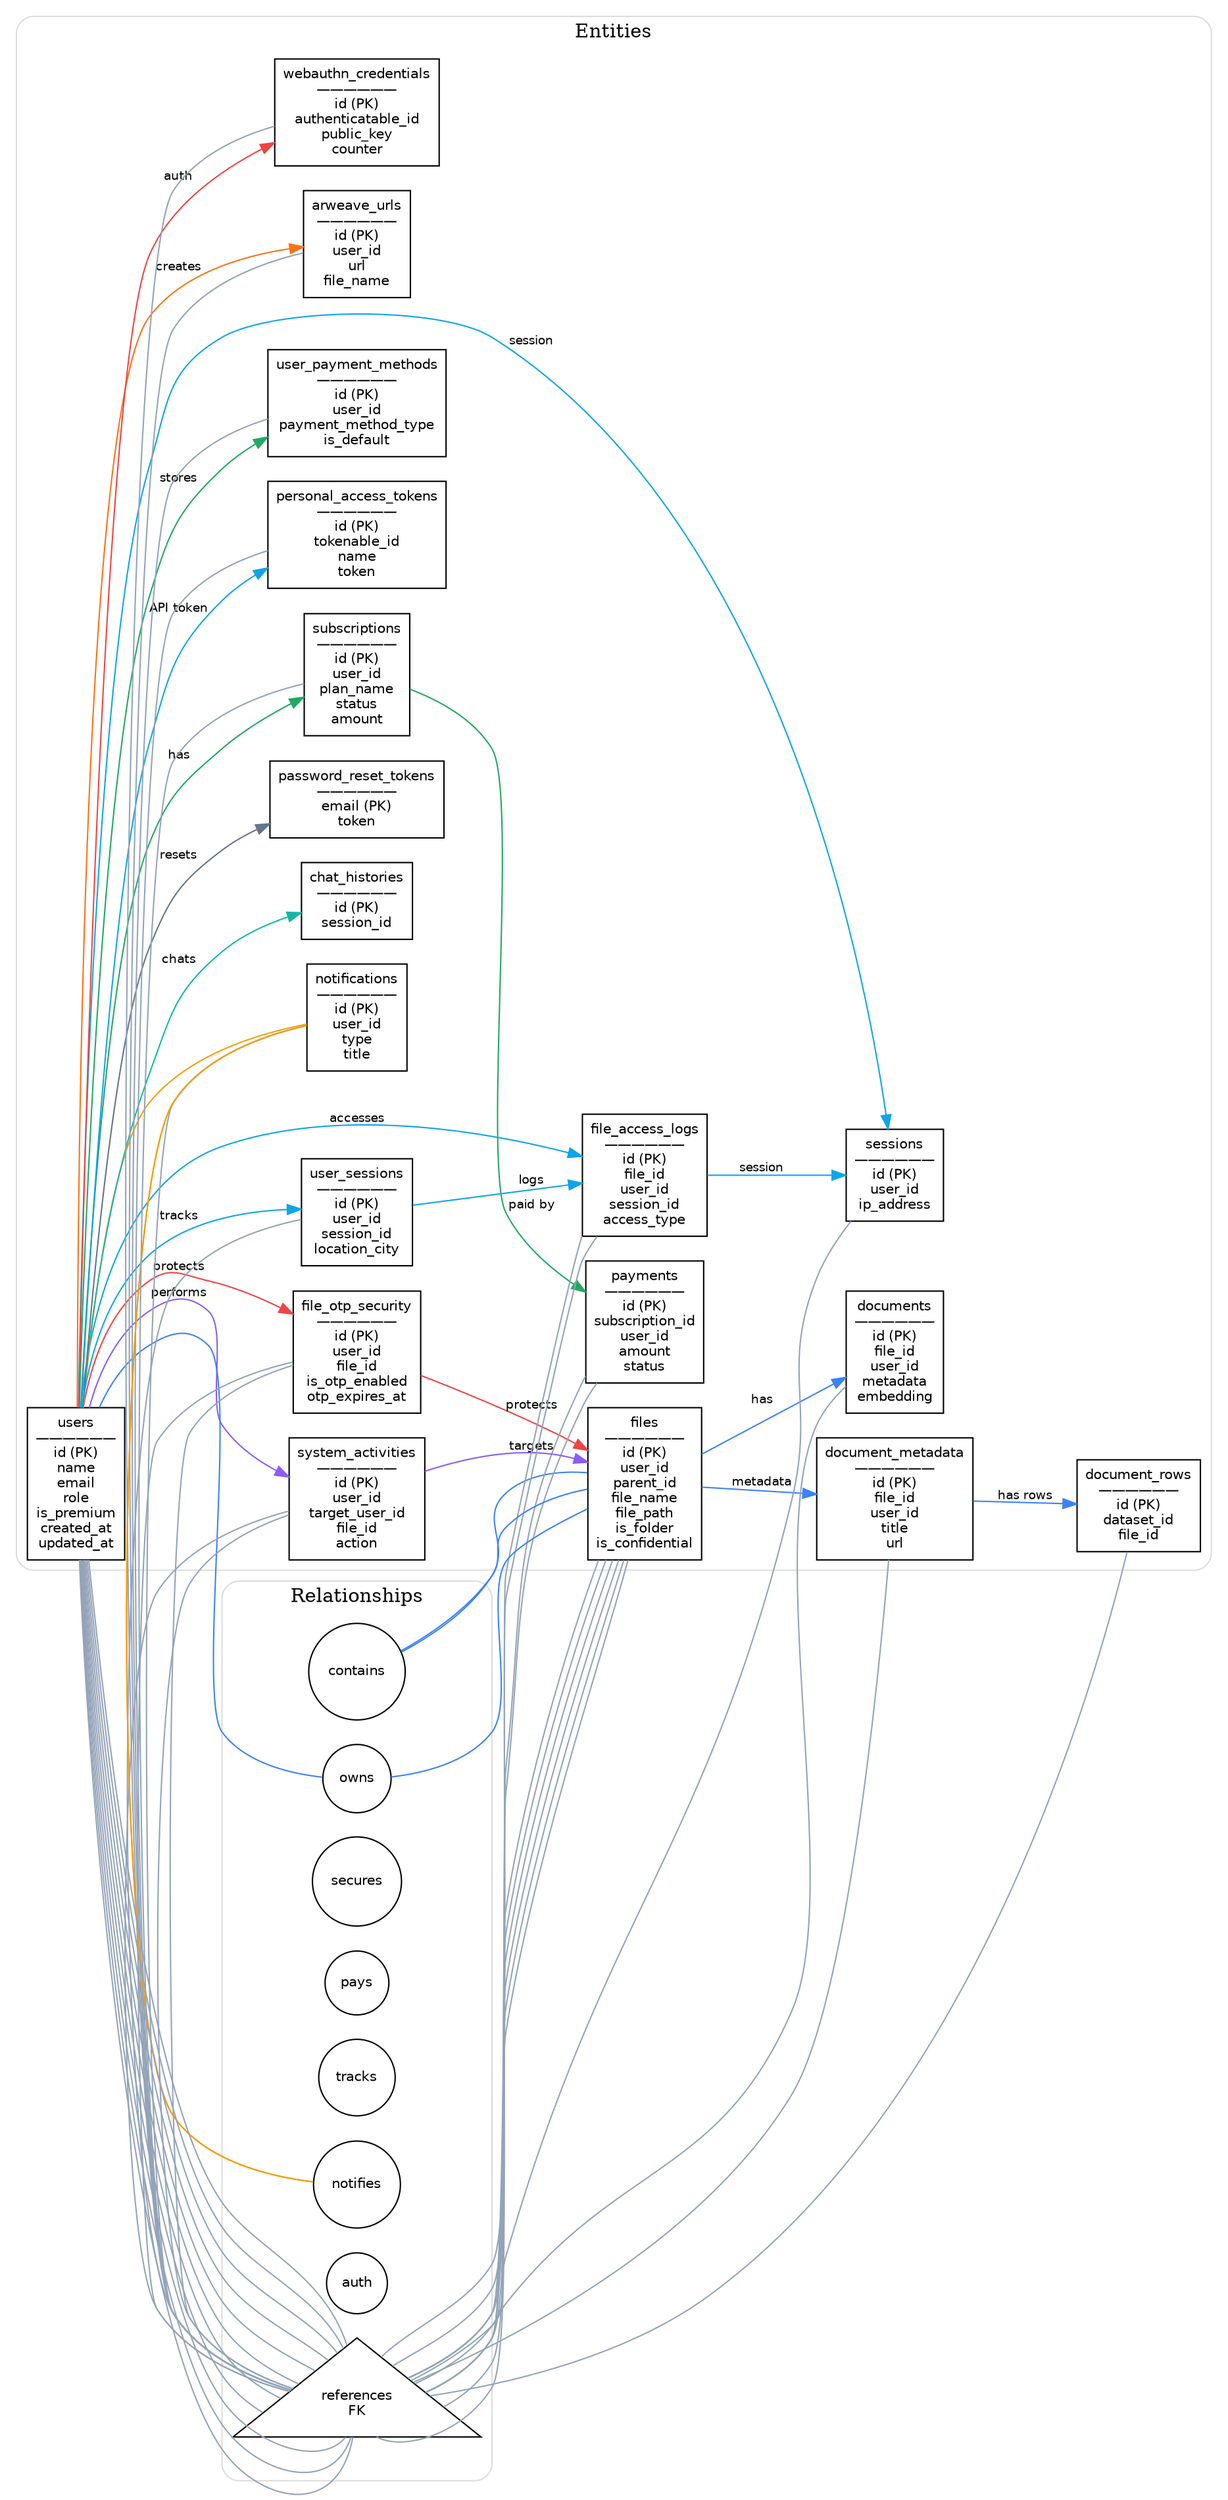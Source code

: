 digraph SecureDocsERD {
  graph [rankdir=LR, bgcolor="#ffffff"];
  node [fontname="Helvetica", fontsize=10, margin=0.08];
  edge [fontname="Helvetica", fontsize=9, color="#555555"];

  subgraph cluster_entities {
    label="Entities";
    color="#dddddd";
    style="rounded";

    users [shape=box, label="users\n——————\nid (PK)\nname\nemail\nrole\nis_premium\ncreated_at\nupdated_at"];
    files [shape=box, label="files\n——————\nid (PK)\nuser_id\nparent_id\nfile_name\nfile_path\nis_folder\nis_confidential"];
    documents [shape=box, label="documents\n——————\nid (PK)\nfile_id\nuser_id\nmetadata\nembedding"];
    document_metadata [shape=box, label="document_metadata\n——————\nid (PK)\nfile_id\nuser_id\ntitle\nurl"];
    document_rows [shape=box, label="document_rows\n——————\nid (PK)\ndataset_id\nfile_id"];
    file_otp_security [shape=box, label="file_otp_security\n——————\nid (PK)\nuser_id\nfile_id\nis_otp_enabled\notp_expires_at"];
    subscriptions [shape=box, label="subscriptions\n——————\nid (PK)\nuser_id\nplan_name\nstatus\namount"];
    payments [shape=box, label="payments\n——————\nid (PK)\nsubscription_id\nuser_id\namount\nstatus"];
    user_payment_methods [shape=box, label="user_payment_methods\n——————\nid (PK)\nuser_id\npayment_method_type\nis_default"];
    arweave_urls [shape=box, label="arweave_urls\n——————\nid (PK)\nuser_id\nurl\nfile_name"];
    system_activities [shape=box, label="system_activities\n——————\nid (PK)\nuser_id\ntarget_user_id\nfile_id\naction"];
    file_access_logs [shape=box, label="file_access_logs\n——————\nid (PK)\nfile_id\nuser_id\nsession_id\naccess_type"];
    notifications [shape=box, label="notifications\n——————\nid (PK)\nuser_id\ntype\ntitle"];
    chat_histories [shape=box, label="chat_histories\n——————\nid (PK)\nsession_id"];
    password_reset_tokens [shape=box, label="password_reset_tokens\n——————\nemail (PK)\ntoken"];
    sessions [shape=box, label="sessions\n——————\nid (PK)\nuser_id\nip_address"];
    personal_access_tokens [shape=box, label="personal_access_tokens\n——————\nid (PK)\ntokenable_id\nname\ntoken"];
    user_sessions [shape=box, label="user_sessions\n——————\nid (PK)\nuser_id\nsession_id\nlocation_city"];
    webauthn_credentials [shape=box, label="webauthn_credentials\n——————\nid (PK)\nauthenticatable_id\npublic_key\ncounter"];
  }

  subgraph cluster_relationships {
    label="Relationships";
    color="#dddddd";
    style="rounded";

    owns [shape=circle, label="owns"];
    contains [shape=circle, label="contains"];
    secures [shape=circle, label="secures"];
    pays [shape=circle, label="pays"];
    tracks [shape=circle, label="tracks"];
    notifies [shape=circle, label="notifies"];
    authenticates [shape=circle, label="auth"];
    references [shape=triangle, label="references\nFK"];
  }

  users -> owns -> files [arrowhead=none, color="#3b82f6"];
  files -> contains -> files [arrowhead=none, color="#3b82f6"];
  files -> documents [label="has", color="#3b82f6"];
  files -> document_metadata [label="metadata", color="#3b82f6"];
  document_metadata -> document_rows [label="has rows", color="#3b82f6"];
  users -> subscriptions [label="has", color="#22a862"];
  subscriptions -> payments [label="paid by", color="#22a862"];
  users -> user_payment_methods [label="stores", color="#22a862"];
  users -> arweave_urls [label="creates", color="#f97316"];
  users -> system_activities [label="performs", color="#8b5cf6"];
  system_activities -> files [label="targets", color="#8b5cf6"];
  users -> file_otp_security -> files [label="protects", color="#ef4444"];
  users -> file_access_logs [label="accesses", color="#0ea5e9"];
  file_access_logs -> sessions [label="session", color="#0ea5e9"];
  users -> notifications -> notifies [arrowhead=none, color="#f59e0b"];
  notifies -> notifications [arrowhead=none, color="#f59e0b"];
  users -> chat_histories [label="chats", color="#14b8a6"];
  users -> password_reset_tokens [label="resets", color="#64748b"];
  users -> sessions [label="session", color="#0ea5e9"];
  users -> personal_access_tokens [label="API token", color="#0ea5e9"];
  users -> user_sessions [label="tracks", color="#0ea5e9"];
  user_sessions -> file_access_logs [label="logs", color="#0ea5e9"];
  users -> webauthn_credentials [label="auth", color="#ef4444"];

  documents -> references -> files [arrowhead=none, color="#94a3b8"];
  document_metadata -> references -> files [arrowhead=none, color="#94a3b8"];
  document_rows -> references -> files [arrowhead=none, color="#94a3b8"];
  payments -> references -> subscriptions [arrowhead=none, color="#94a3b8"];
  payments -> references -> users [arrowhead=none, color="#94a3b8"];
  user_payment_methods -> references -> users [arrowhead=none, color="#94a3b8"];
  file_otp_security -> references -> users [arrowhead=none, color="#94a3b8"];
  file_otp_security -> references -> files [arrowhead=none, color="#94a3b8"];
  arweave_urls -> references -> users [arrowhead=none, color="#94a3b8"];
  system_activities -> references -> users [arrowhead=none, color="#94a3b8"];
  system_activities -> references -> files [arrowhead=none, color="#94a3b8"];
  file_access_logs -> references -> users [arrowhead=none, color="#94a3b8"];
  file_access_logs -> references -> files [arrowhead=none, color="#94a3b8"];
  notifications -> references -> users [arrowhead=none, color="#94a3b8"];
  sessions -> references -> users [arrowhead=none, color="#94a3b8"];
  personal_access_tokens -> references -> users [arrowhead=none, color="#94a3b8"];
  user_sessions -> references -> users [arrowhead=none, color="#94a3b8"];
  webauthn_credentials -> references -> users [arrowhead=none, color="#94a3b8"];
}
